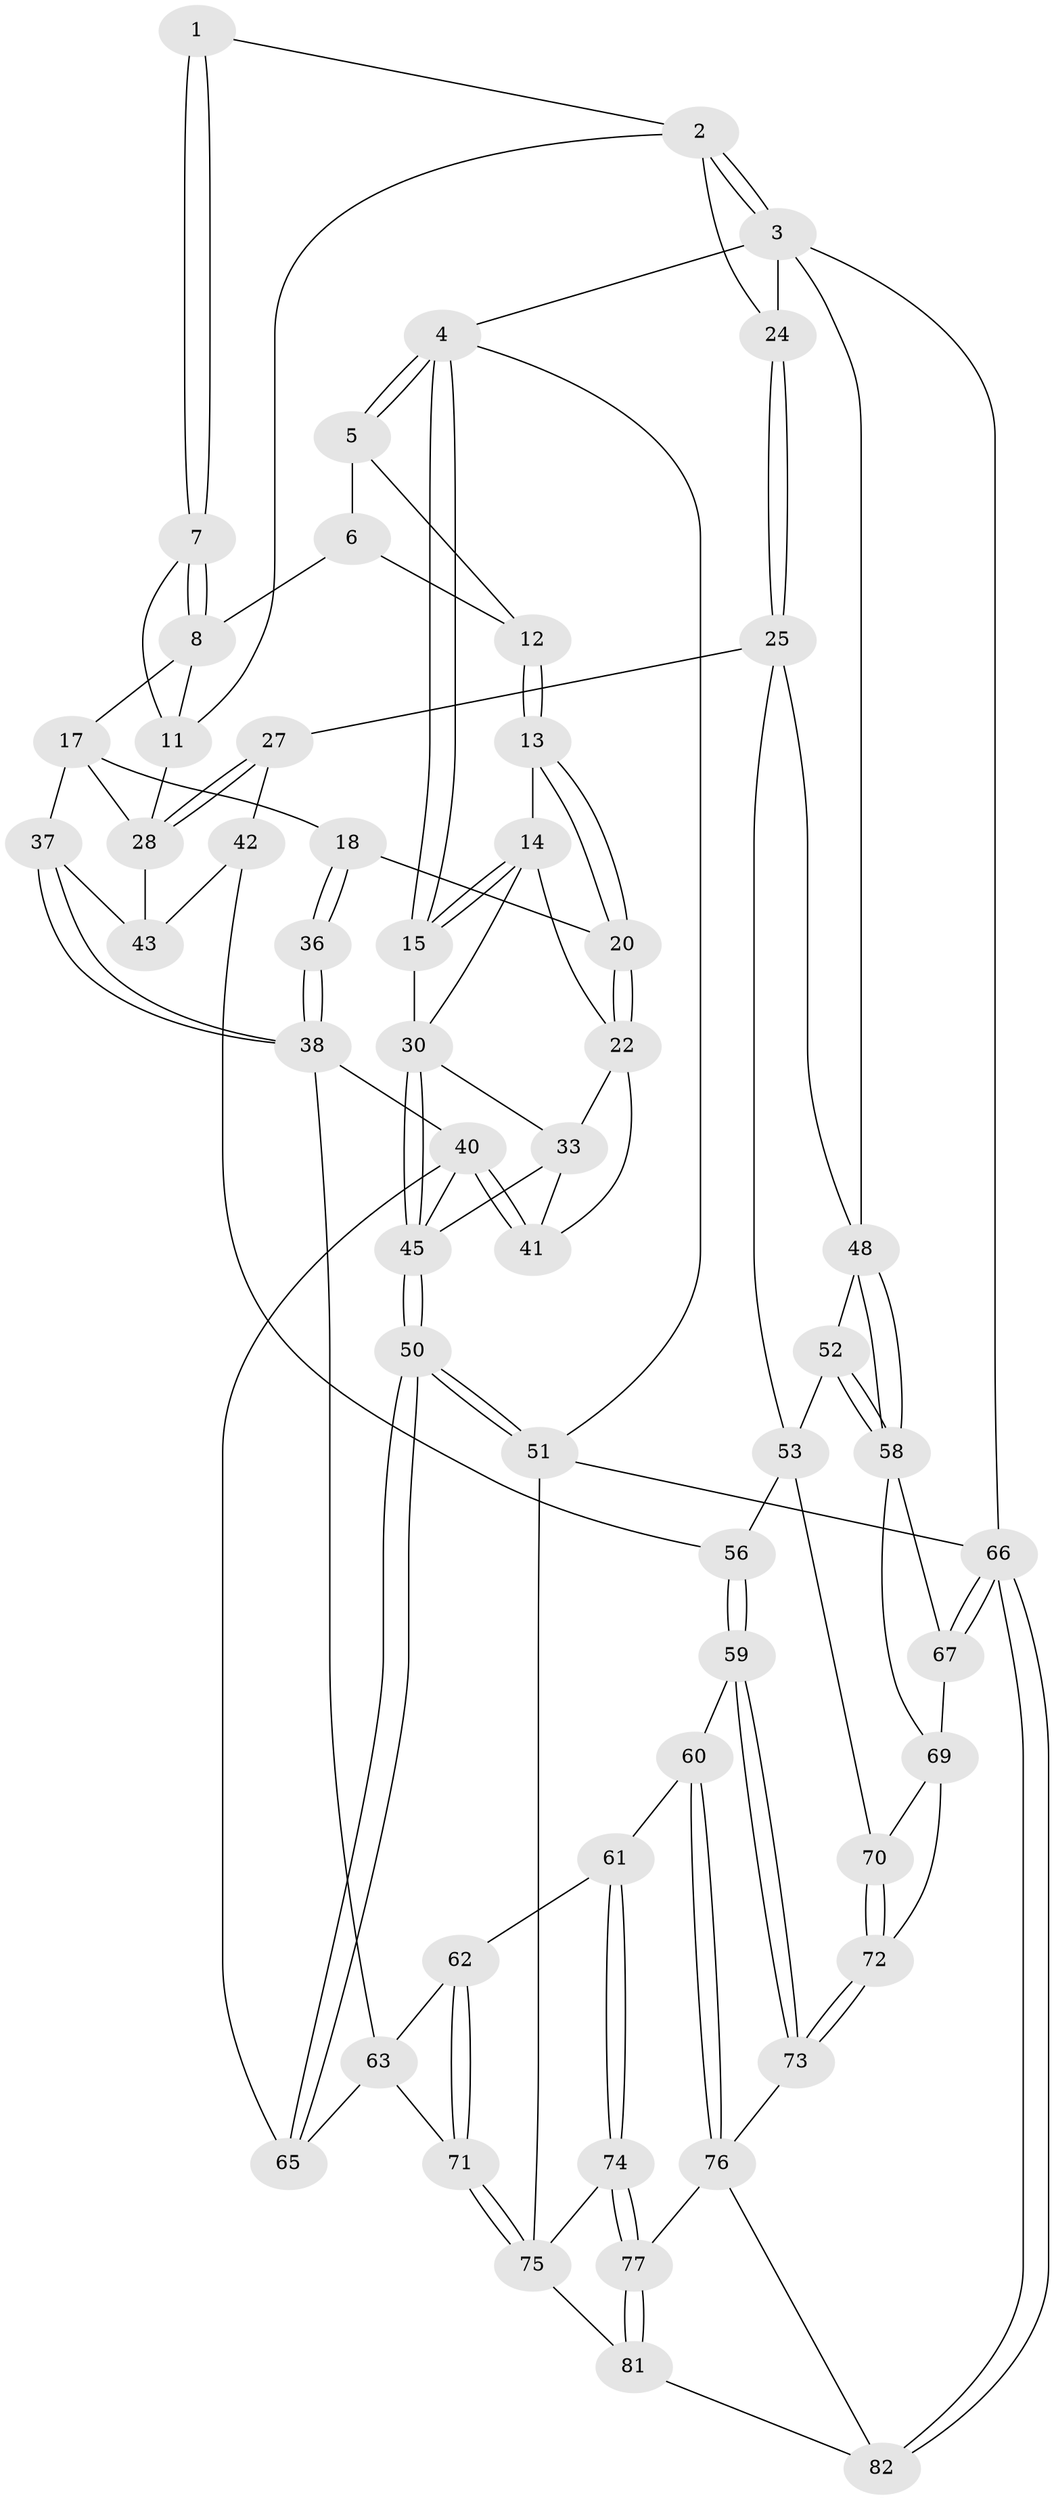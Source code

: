 // Generated by graph-tools (version 1.1) at 2025/24/03/03/25 07:24:40]
// undirected, 57 vertices, 130 edges
graph export_dot {
graph [start="1"]
  node [color=gray90,style=filled];
  1 [pos="+0.5323322452019502+0"];
  2 [pos="+0.9397420419018132+0",super="+10"];
  3 [pos="+1+0",super="+29"];
  4 [pos="+0+0"];
  5 [pos="+0+0"];
  6 [pos="+0.4217945350768906+0",super="+9"];
  7 [pos="+0.5476278176777019+0.06444992121392473"];
  8 [pos="+0.4670289453201351+0.254913831005564",super="+16"];
  11 [pos="+0.6696265284178385+0.21385630670345157",super="+21"];
  12 [pos="+0.280324292783077+0.18581250422898857"];
  13 [pos="+0.2642062841562999+0.20167464210521616"];
  14 [pos="+0.252776194077062+0.2033386806296489",super="+23"];
  15 [pos="+0+0"];
  17 [pos="+0.4511772651449447+0.3199875810994555",super="+35"];
  18 [pos="+0.45081685262433313+0.32012010079691056",super="+19"];
  20 [pos="+0.31500662873842417+0.34490263997733794"];
  22 [pos="+0.2712769948605801+0.39962942735426227",super="+32"];
  24 [pos="+0.823198671626129+0.3016267033413122"];
  25 [pos="+0.8003859845019398+0.4263362342437904",super="+26"];
  27 [pos="+0.7111868630953299+0.4585544408154998"];
  28 [pos="+0.6279801248434684+0.3792343998179653",super="+34"];
  30 [pos="+0+0.20757105089316305",super="+31"];
  33 [pos="+0.1395665259498413+0.42275256580560405",super="+47"];
  36 [pos="+0.375174506212562+0.48976965539049216"];
  37 [pos="+0.4307775265980745+0.5373932338203506"];
  38 [pos="+0.35986033436125825+0.548497444240003",super="+39"];
  40 [pos="+0.30042511161740204+0.5212572760352157",super="+57"];
  41 [pos="+0.29120809126938973+0.5010179040331894"];
  42 [pos="+0.6875063967837255+0.47833969768345386",super="+54"];
  43 [pos="+0.5627692440106498+0.4923089204735279",super="+44"];
  45 [pos="+0+0.5254361421675892",super="+46"];
  48 [pos="+1+0.5092259087233048",super="+49"];
  50 [pos="+0+1"];
  51 [pos="+0+1"];
  52 [pos="+0.9007692498492593+0.5955125993873004"];
  53 [pos="+0.8081894674597626+0.6735587911036491",super="+55"];
  56 [pos="+0.5905434286155269+0.7118450408356476"];
  58 [pos="+1+0.614106357343634",super="+68"];
  59 [pos="+0.5862152537786738+0.7213624992709405"];
  60 [pos="+0.4873673428287122+0.7459180726836022"];
  61 [pos="+0.44096888968510906+0.7448494705577497"];
  62 [pos="+0.3970835127966272+0.7163771180572425"];
  63 [pos="+0.3359453391916548+0.6437544371985051",super="+64"];
  65 [pos="+0.19883339530184713+0.7427814526521662"];
  66 [pos="+1+1"];
  67 [pos="+1+1"];
  69 [pos="+0.9986040455521413+0.7358411628613075",super="+80"];
  70 [pos="+0.8246063772008081+0.7045319906700552"];
  71 [pos="+0.29042839950629706+0.8191848758252569"];
  72 [pos="+0.7810880264826022+0.8901500457742206"];
  73 [pos="+0.6686194517692038+0.979422580739011"];
  74 [pos="+0.3764843542432294+0.8574782409437749"];
  75 [pos="+0.3139684107356961+0.8612829565374891",super="+78"];
  76 [pos="+0.4649737024169562+0.8895205050886834",super="+79"];
  77 [pos="+0.4162858472985285+0.8961285796431839"];
  81 [pos="+0.3714983861795954+1"];
  82 [pos="+0.6579683980589126+1"];
  1 -- 2;
  1 -- 7;
  1 -- 7;
  2 -- 3;
  2 -- 3;
  2 -- 24;
  2 -- 11;
  3 -- 4;
  3 -- 66;
  3 -- 24;
  3 -- 48;
  4 -- 5;
  4 -- 5;
  4 -- 15;
  4 -- 15;
  4 -- 51;
  5 -- 6;
  5 -- 12;
  6 -- 8;
  6 -- 12;
  7 -- 8;
  7 -- 8;
  7 -- 11;
  8 -- 17;
  8 -- 11;
  11 -- 28;
  12 -- 13;
  12 -- 13;
  13 -- 14;
  13 -- 20;
  13 -- 20;
  14 -- 15;
  14 -- 15;
  14 -- 22;
  14 -- 30;
  15 -- 30;
  17 -- 18;
  17 -- 37;
  17 -- 28;
  18 -- 36 [weight=2];
  18 -- 36;
  18 -- 20;
  20 -- 22;
  20 -- 22;
  22 -- 33;
  22 -- 41;
  24 -- 25;
  24 -- 25;
  25 -- 27;
  25 -- 53;
  25 -- 48;
  27 -- 28;
  27 -- 28;
  27 -- 42;
  28 -- 43;
  30 -- 45;
  30 -- 45;
  30 -- 33;
  33 -- 41;
  33 -- 45;
  36 -- 38;
  36 -- 38;
  37 -- 38;
  37 -- 38;
  37 -- 43;
  38 -- 40;
  38 -- 63;
  40 -- 41;
  40 -- 41;
  40 -- 65;
  40 -- 45;
  42 -- 43 [weight=2];
  42 -- 56;
  45 -- 50;
  45 -- 50;
  48 -- 58;
  48 -- 58;
  48 -- 52;
  50 -- 51;
  50 -- 51;
  50 -- 65;
  50 -- 65;
  51 -- 66;
  51 -- 75;
  52 -- 53;
  52 -- 58;
  52 -- 58;
  53 -- 56;
  53 -- 70;
  56 -- 59;
  56 -- 59;
  58 -- 67;
  58 -- 69;
  59 -- 60;
  59 -- 73;
  59 -- 73;
  60 -- 61;
  60 -- 76;
  60 -- 76;
  61 -- 62;
  61 -- 74;
  61 -- 74;
  62 -- 63;
  62 -- 71;
  62 -- 71;
  63 -- 65;
  63 -- 71;
  66 -- 67;
  66 -- 67;
  66 -- 82;
  66 -- 82;
  67 -- 69;
  69 -- 70;
  69 -- 72;
  70 -- 72;
  70 -- 72;
  71 -- 75;
  71 -- 75;
  72 -- 73;
  72 -- 73;
  73 -- 76;
  74 -- 75;
  74 -- 77;
  74 -- 77;
  75 -- 81;
  76 -- 77;
  76 -- 82;
  77 -- 81;
  77 -- 81;
  81 -- 82;
}
